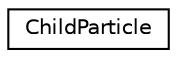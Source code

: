 digraph G
{
  edge [fontname="Helvetica",fontsize="10",labelfontname="Helvetica",labelfontsize="10"];
  node [fontname="Helvetica",fontsize="10",shape=record];
  rankdir=LR;
  Node1 [label="ChildParticle",height=0.2,width=0.4,color="black", fillcolor="white", style="filled",URL="$d9/ded/structChildParticle.html"];
}
